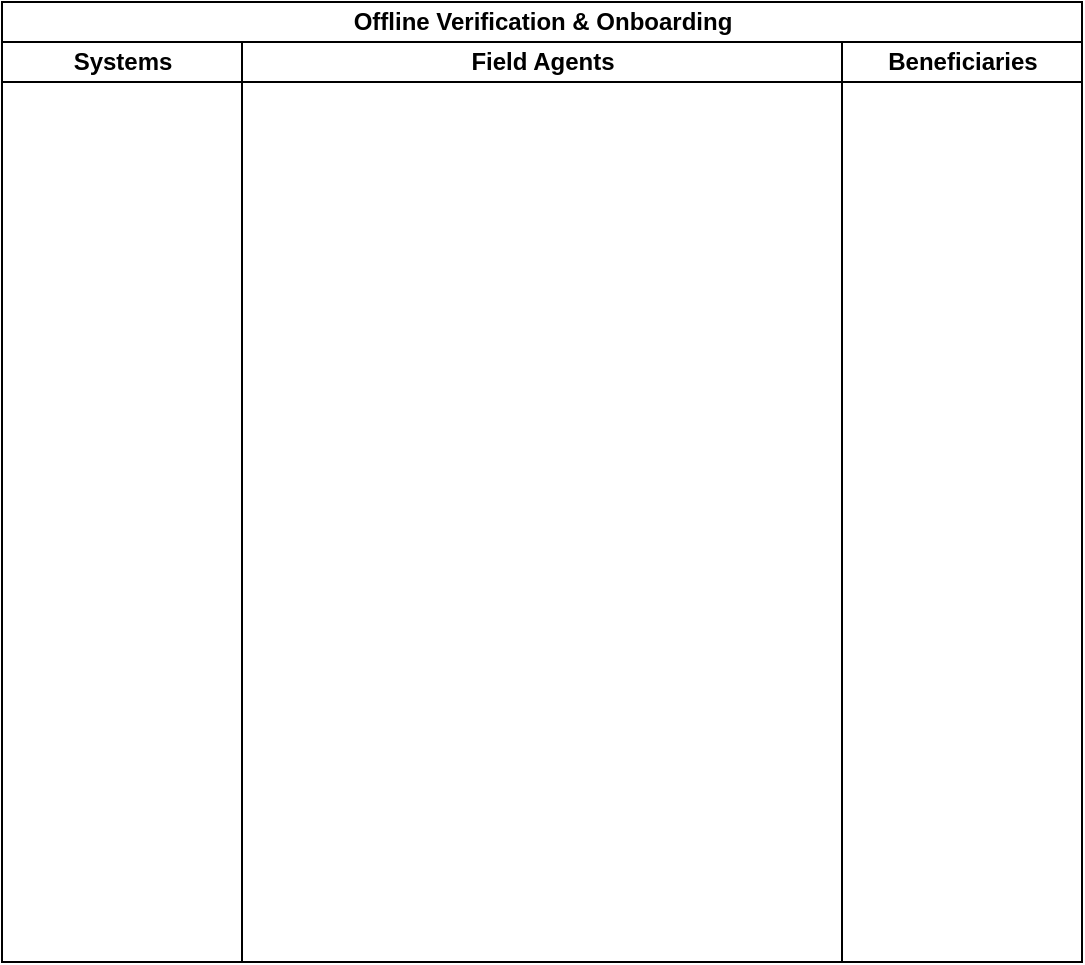 <mxfile version="20.8.10" type="github">
  <diagram name="Page-1" id="o-WcfcInXSFLguWIEui-">
    <mxGraphModel dx="1050" dy="581" grid="1" gridSize="10" guides="1" tooltips="1" connect="1" arrows="1" fold="1" page="1" pageScale="1" pageWidth="800" pageHeight="750" math="0" shadow="0">
      <root>
        <mxCell id="0" />
        <mxCell id="1" parent="0" />
        <mxCell id="ue6BMAs2nXa-dUuCiXmT-1" value="Offline Verification &amp;amp; Onboarding" style="swimlane;childLayout=stackLayout;resizeParent=1;resizeParentMax=0;startSize=20;html=1;" vertex="1" parent="1">
          <mxGeometry x="30" y="30" width="540" height="480" as="geometry">
            <mxRectangle x="190.0" y="10" width="70" height="30" as="alternateBounds" />
          </mxGeometry>
        </mxCell>
        <mxCell id="ue6BMAs2nXa-dUuCiXmT-2" value="Systems" style="swimlane;startSize=20;html=1;" vertex="1" parent="ue6BMAs2nXa-dUuCiXmT-1">
          <mxGeometry y="20" width="120" height="460" as="geometry" />
        </mxCell>
        <mxCell id="ue6BMAs2nXa-dUuCiXmT-3" value="Field Agents" style="swimlane;startSize=20;html=1;" vertex="1" parent="ue6BMAs2nXa-dUuCiXmT-1">
          <mxGeometry x="120" y="20" width="300" height="460" as="geometry" />
        </mxCell>
        <mxCell id="ue6BMAs2nXa-dUuCiXmT-4" value="Beneficiaries" style="swimlane;startSize=20;html=1;" vertex="1" parent="ue6BMAs2nXa-dUuCiXmT-1">
          <mxGeometry x="420" y="20" width="120" height="460" as="geometry" />
        </mxCell>
      </root>
    </mxGraphModel>
  </diagram>
</mxfile>
